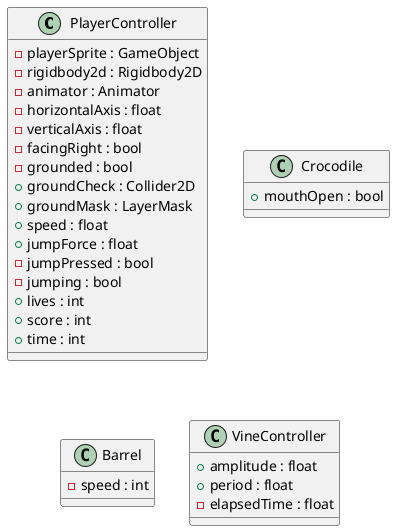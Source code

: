 @startuml
class PlayerController {
 - playerSprite : GameObject
 - rigidbody2d : Rigidbody2D
 - animator : Animator
 - horizontalAxis : float
 - verticalAxis : float
 - facingRight : bool
 - grounded : bool
 + groundCheck : Collider2D
 + groundMask : LayerMask
 + speed : float
 + jumpForce : float
 - jumpPressed : bool
 - jumping : bool
 + lives : int
 + score : int
 + time : int
}

class Crocodile {
 + mouthOpen : bool
}

class Barrel {
 - speed : int
}

class VineController {
 + amplitude : float
 + period : float
 - elapsedTime : float
}
@enduml

